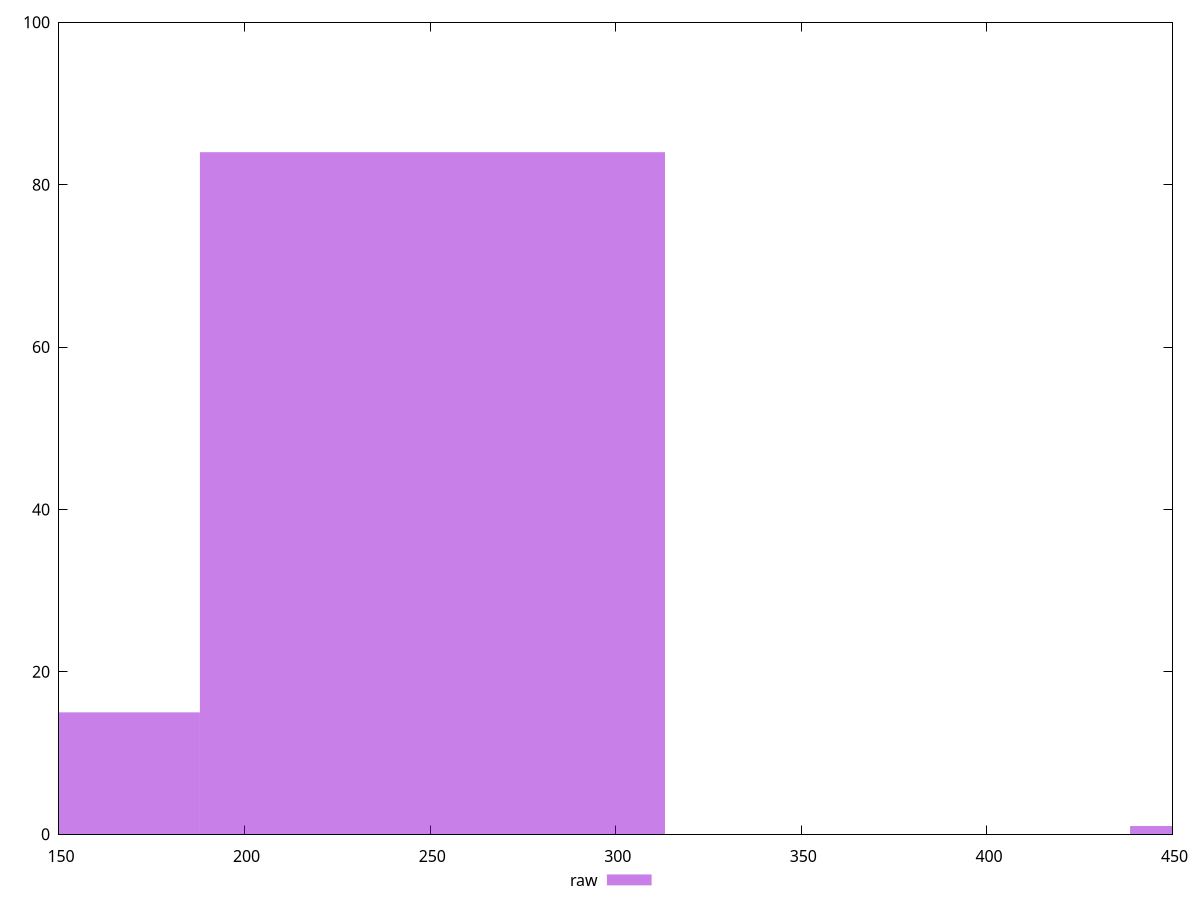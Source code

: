 reset

$raw <<EOF
250.61469862511325 84
125.30734931255662 15
501.2293972502265 1
EOF

set key outside below
set boxwidth 125.30734931255662
set xrange [150:450]
set yrange [0:100]
set trange [0:100]
set style fill transparent solid 0.5 noborder
set terminal svg size 640, 490 enhanced background rgb 'white'
set output "report_00017_2021-02-10T15-08-03.406Z/offscreen-images/samples/pages+cached+noadtech/raw/histogram.svg"

plot $raw title "raw" with boxes

reset
